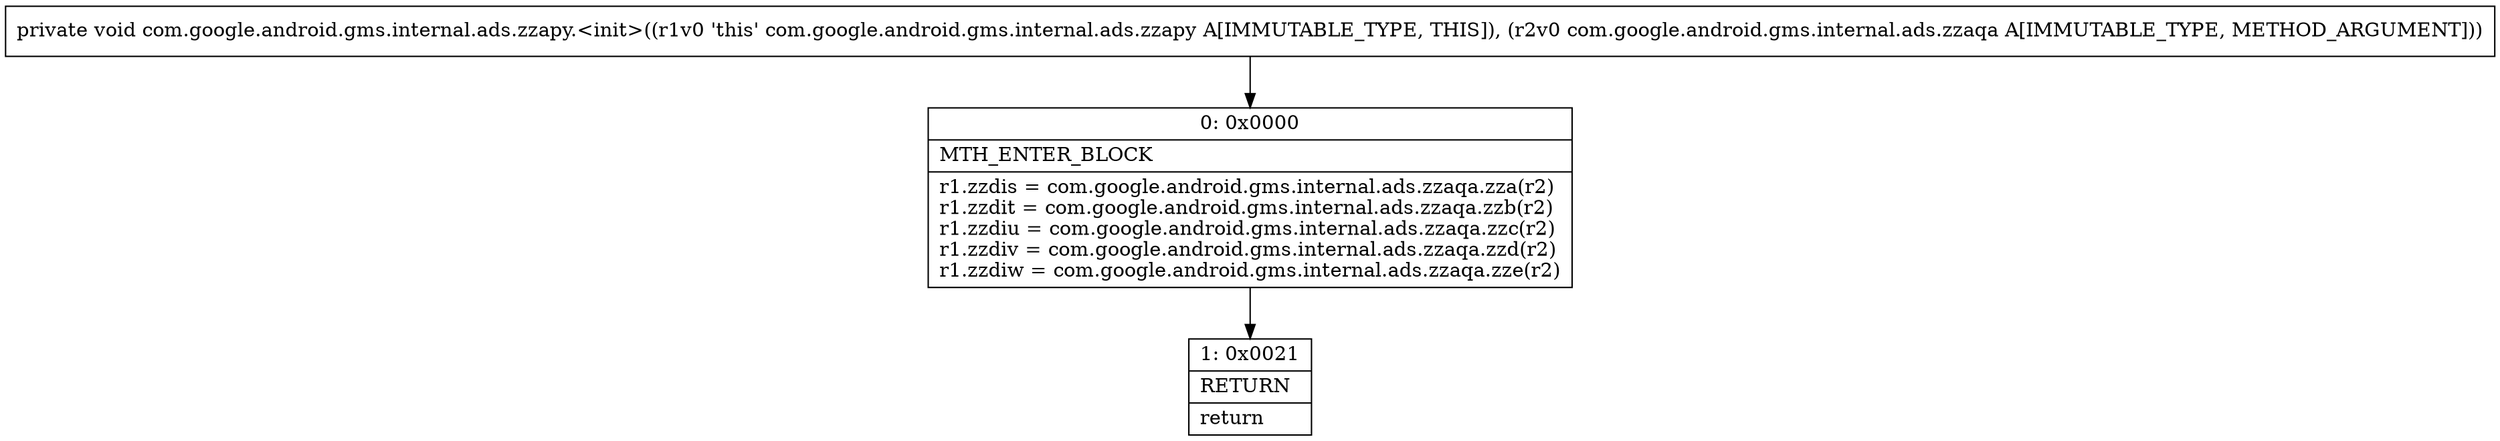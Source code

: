 digraph "CFG forcom.google.android.gms.internal.ads.zzapy.\<init\>(Lcom\/google\/android\/gms\/internal\/ads\/zzaqa;)V" {
Node_0 [shape=record,label="{0\:\ 0x0000|MTH_ENTER_BLOCK\l|r1.zzdis = com.google.android.gms.internal.ads.zzaqa.zza(r2)\lr1.zzdit = com.google.android.gms.internal.ads.zzaqa.zzb(r2)\lr1.zzdiu = com.google.android.gms.internal.ads.zzaqa.zzc(r2)\lr1.zzdiv = com.google.android.gms.internal.ads.zzaqa.zzd(r2)\lr1.zzdiw = com.google.android.gms.internal.ads.zzaqa.zze(r2)\l}"];
Node_1 [shape=record,label="{1\:\ 0x0021|RETURN\l|return\l}"];
MethodNode[shape=record,label="{private void com.google.android.gms.internal.ads.zzapy.\<init\>((r1v0 'this' com.google.android.gms.internal.ads.zzapy A[IMMUTABLE_TYPE, THIS]), (r2v0 com.google.android.gms.internal.ads.zzaqa A[IMMUTABLE_TYPE, METHOD_ARGUMENT])) }"];
MethodNode -> Node_0;
Node_0 -> Node_1;
}

